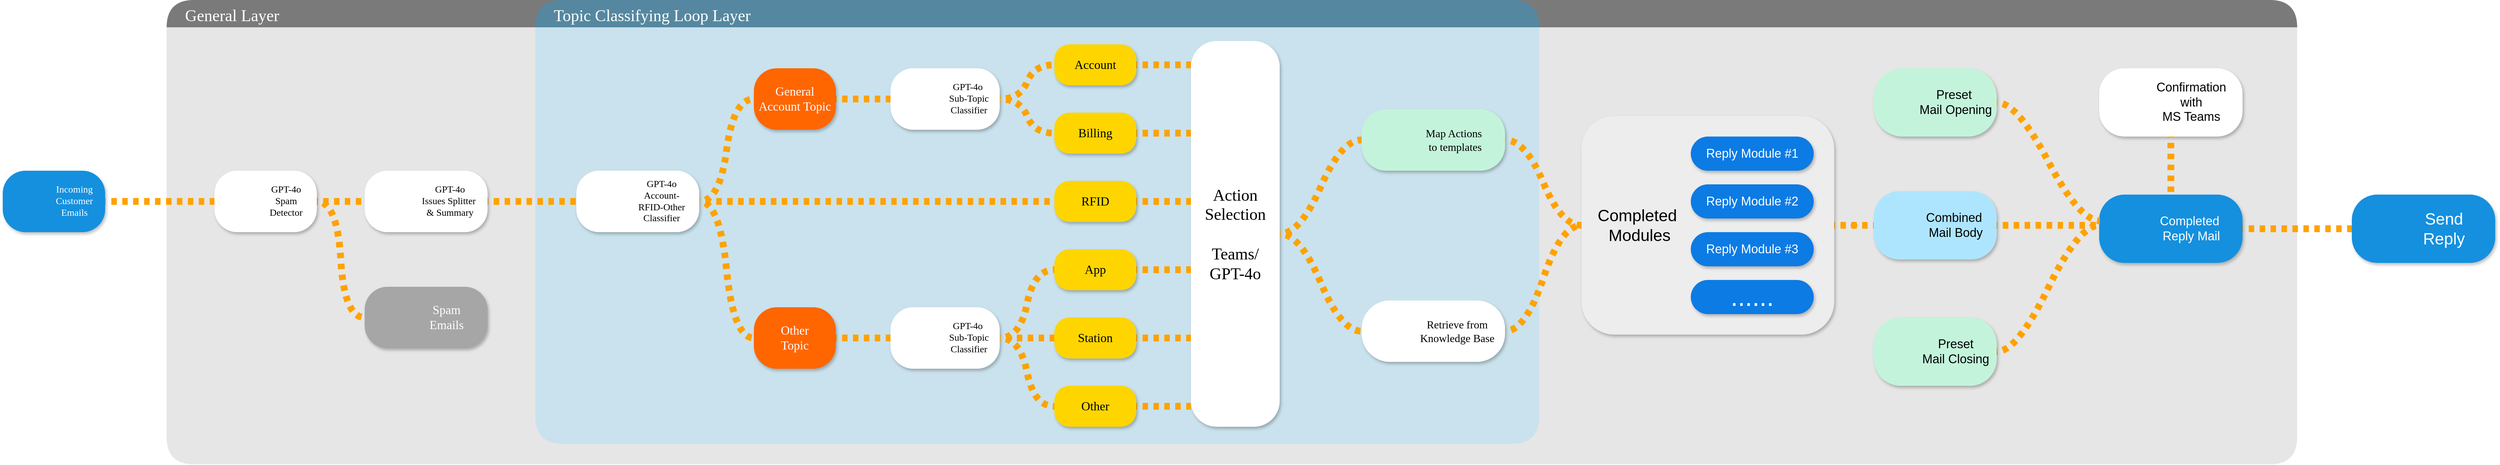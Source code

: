 <mxfile version="24.5.5" type="github">
  <diagram name="Page-1" id="c7558073-3199-34d8-9f00-42111426c3f3">
    <mxGraphModel dx="3694" dy="1492" grid="1" gridSize="10" guides="1" tooltips="1" connect="1" arrows="1" fold="1" page="1" pageScale="1" pageWidth="826" pageHeight="1169" background="none" math="0" shadow="0">
      <root>
        <mxCell id="0" />
        <mxCell id="1" parent="0" />
        <mxCell id="Z-1HHLMNf0BsMq-CNGto-155" value="General Layer" style="swimlane;startSize=40;hachureGap=4;fontFamily=Tahoma;fontSize=24;fontColor=#FFFFFF;labelBackgroundColor=none;rounded=1;arcSize=50;align=left;spacingLeft=25;fontStyle=0;fillColor=#7a7a7a;strokeColor=none;swimlaneFillColor=#e6e6e6;gradientColor=none;" parent="1" vertex="1">
          <mxGeometry x="-420" y="20" width="3120" height="680" as="geometry" />
        </mxCell>
        <mxCell id="Z-1HHLMNf0BsMq-CNGto-159" value="Topic Classifying Loop Layer" style="swimlane;startSize=40;hachureGap=4;fontFamily=Tahoma;fontSize=24;fontColor=#FFFFFF;labelBackgroundColor=none;rounded=1;align=left;verticalAlign=middle;spacingLeft=25;arcSize=50;swimlaneFillColor=#89D6FB;fontStyle=0;fillColor=#02A9F7;strokeColor=none;swimlaneLine=0;opacity=30;" parent="Z-1HHLMNf0BsMq-CNGto-155" vertex="1">
          <mxGeometry x="540" width="1470" height="650" as="geometry" />
        </mxCell>
        <mxCell id="Z-1HHLMNf0BsMq-CNGto-245" value="" style="group" parent="Z-1HHLMNf0BsMq-CNGto-159" vertex="1" connectable="0">
          <mxGeometry x="960" y="60" width="130" height="565" as="geometry" />
        </mxCell>
        <mxCell id="Z-1HHLMNf0BsMq-CNGto-246" value="&lt;div&gt;&lt;span style=&quot;font-family: Tahoma; background-color: initial;&quot;&gt;&lt;font style=&quot;font-size: 24px;&quot;&gt;Action&lt;/font&gt;&lt;/span&gt;&lt;/div&gt;&lt;div&gt;&lt;span style=&quot;font-family: Tahoma; background-color: initial;&quot;&gt;&lt;font style=&quot;font-size: 24px;&quot;&gt;Selection&lt;/font&gt;&lt;/span&gt;&lt;/div&gt;&lt;div&gt;&lt;span style=&quot;background-color: initial; font-family: Tahoma;&quot;&gt;&lt;font style=&quot;font-size: 24px;&quot;&gt;&amp;nbsp;&lt;/font&gt;&lt;/span&gt;&lt;/div&gt;&lt;div&gt;&lt;span style=&quot;background-color: initial; font-family: Tahoma;&quot;&gt;&lt;font style=&quot;font-size: 24px;&quot;&gt;Teams/&lt;/font&gt;&lt;/span&gt;&lt;/div&gt;&lt;div&gt;&lt;span style=&quot;background-color: initial; font-family: Tahoma;&quot;&gt;&lt;font style=&quot;font-size: 24px;&quot;&gt;GPT-4o&lt;/font&gt;&lt;/span&gt;&lt;/div&gt;" style="rounded=1;whiteSpace=wrap;html=1;glass=0;shadow=1;spacingLeft=0;arcSize=29;spacingRight=0;fillColor=#ffffff;strokeColor=none;spacing=2;gradientColor=none;" parent="Z-1HHLMNf0BsMq-CNGto-245" vertex="1">
          <mxGeometry width="130" height="565" as="geometry" />
        </mxCell>
        <mxCell id="Z-1HHLMNf0BsMq-CNGto-247" value="" style="shape=image;imageAspect=0;aspect=fixed;verticalLabelPosition=bottom;verticalAlign=top;sketch=1;hachureGap=4;jiggle=2;curveFitting=1;fontFamily=Architects Daughter;fontSource=https%3A%2F%2Ffonts.googleapis.com%2Fcss%3Ffamily%3DArchitects%2BDaughter;fontSize=11;fontColor=default;labelBackgroundColor=default;image=https://upload.wikimedia.org/wikipedia/commons/thumb/c/c9/Microsoft_Office_Teams_%282018%E2%80%93present%29.svg/2203px-Microsoft_Office_Teams_%282018%E2%80%93present%29.svg.png;" parent="Z-1HHLMNf0BsMq-CNGto-245" vertex="1">
          <mxGeometry x="36.62" y="27.16" width="56.77" height="52.84" as="geometry" />
        </mxCell>
        <mxCell id="Z-1HHLMNf0BsMq-CNGto-253" value="" style="shape=image;imageAspect=0;aspect=fixed;verticalLabelPosition=bottom;verticalAlign=top;sketch=1;hachureGap=4;jiggle=2;curveFitting=1;fontFamily=Architects Daughter;fontSource=https%3A%2F%2Ffonts.googleapis.com%2Fcss%3Ffamily%3DArchitects%2BDaughter;image=https://upload.wikimedia.org/wikipedia/commons/1/13/ChatGPT-Logo.png;clipPath=inset(3.25% 23.67% 3.25% 23.67%);" parent="Z-1HHLMNf0BsMq-CNGto-245" vertex="1">
          <mxGeometry x="33.24" y="473" width="63.53" height="63.53" as="geometry" />
        </mxCell>
        <mxCell id="Z-1HHLMNf0BsMq-CNGto-215" value="" style="edgeStyle=entityRelationEdgeStyle;shape=connector;curved=1;rounded=0;hachureGap=4;fillStyle=auto;orthogonalLoop=1;jettySize=auto;html=1;strokeColor=#ffa200;strokeWidth=10;align=center;verticalAlign=middle;fontFamily=Architects Daughter;fontSource=https%3A%2F%2Ffonts.googleapis.com%2Fcss%3Ffamily%3DArchitects%2BDaughter;fontSize=11;fontColor=default;labelBackgroundColor=default;endArrow=none;endFill=0;flowAnimation=1;fillColor=#ffff88;" parent="Z-1HHLMNf0BsMq-CNGto-159" source="Z-1HHLMNf0BsMq-CNGto-174" edge="1">
          <mxGeometry relative="1" as="geometry">
            <mxPoint x="960" y="295" as="targetPoint" />
          </mxGeometry>
        </mxCell>
        <mxCell id="Z-1HHLMNf0BsMq-CNGto-174" value="&lt;font style=&quot;font-size: 18px;&quot; face=&quot;Tahoma&quot;&gt;RFID&lt;/font&gt;" style="rounded=1;whiteSpace=wrap;html=1;glass=0;shadow=1;spacingLeft=6;arcSize=37;spacingRight=6;fillColor=#FFD500;strokeColor=none;spacing=2;" parent="Z-1HHLMNf0BsMq-CNGto-159" vertex="1">
          <mxGeometry x="760" y="265" width="120" height="60" as="geometry" />
        </mxCell>
        <mxCell id="Z-1HHLMNf0BsMq-CNGto-203" style="edgeStyle=entityRelationEdgeStyle;shape=connector;curved=1;rounded=0;hachureGap=4;fillStyle=auto;orthogonalLoop=1;jettySize=auto;html=1;exitX=1;exitY=0.5;exitDx=0;exitDy=0;strokeColor=#ffa200;strokeWidth=10;align=center;verticalAlign=middle;fontFamily=Architects Daughter;fontSource=https%3A%2F%2Ffonts.googleapis.com%2Fcss%3Ffamily%3DArchitects%2BDaughter;fontSize=11;fontColor=default;labelBackgroundColor=default;endArrow=none;endFill=0;flowAnimation=1;fillColor=#ffff88;entryX=0;entryY=0.5;entryDx=0;entryDy=0;" parent="Z-1HHLMNf0BsMq-CNGto-159" source="Z-1HHLMNf0BsMq-CNGto-175" target="Z-1HHLMNf0BsMq-CNGto-201" edge="1">
          <mxGeometry relative="1" as="geometry">
            <mxPoint x="500" y="465" as="targetPoint" />
          </mxGeometry>
        </mxCell>
        <mxCell id="Z-1HHLMNf0BsMq-CNGto-175" value="&lt;font face=&quot;Tahoma&quot; style=&quot;font-size: 18px;&quot;&gt;Other&lt;/font&gt;&lt;div&gt;&lt;font face=&quot;Tahoma&quot; style=&quot;font-size: 18px;&quot;&gt;Topic&lt;/font&gt;&lt;/div&gt;" style="rounded=1;whiteSpace=wrap;html=1;glass=0;shadow=1;spacingLeft=6;arcSize=37;spacingRight=6;fillColor=#FF6600;strokeColor=none;spacing=2;fontColor=#ffffff;" parent="Z-1HHLMNf0BsMq-CNGto-159" vertex="1">
          <mxGeometry x="320" y="450" width="120" height="90" as="geometry" />
        </mxCell>
        <mxCell id="Z-1HHLMNf0BsMq-CNGto-173" style="edgeStyle=entityRelationEdgeStyle;shape=connector;curved=1;rounded=0;hachureGap=4;fillStyle=auto;orthogonalLoop=1;jettySize=auto;html=1;exitX=1;exitY=0.5;exitDx=0;exitDy=0;entryX=0;entryY=0.5;entryDx=0;entryDy=0;strokeColor=#ffa200;strokeWidth=10;align=center;verticalAlign=middle;fontFamily=Architects Daughter;fontSource=https%3A%2F%2Ffonts.googleapis.com%2Fcss%3Ffamily%3DArchitects%2BDaughter;fontSize=11;fontColor=default;labelBackgroundColor=default;endArrow=none;endFill=0;flowAnimation=1;fillColor=#ffff88;" parent="Z-1HHLMNf0BsMq-CNGto-159" source="Z-1HHLMNf0BsMq-CNGto-161" target="Z-1HHLMNf0BsMq-CNGto-174" edge="1">
          <mxGeometry relative="1" as="geometry">
            <mxPoint x="320" y="295" as="targetPoint" />
          </mxGeometry>
        </mxCell>
        <mxCell id="Z-1HHLMNf0BsMq-CNGto-176" style="edgeStyle=entityRelationEdgeStyle;shape=connector;curved=1;rounded=0;hachureGap=4;fillStyle=auto;orthogonalLoop=1;jettySize=auto;html=1;exitX=1;exitY=0.5;exitDx=0;exitDy=0;entryX=0;entryY=0.5;entryDx=0;entryDy=0;strokeColor=#ffa200;strokeWidth=10;align=center;verticalAlign=middle;fontFamily=Architects Daughter;fontSource=https%3A%2F%2Ffonts.googleapis.com%2Fcss%3Ffamily%3DArchitects%2BDaughter;fontSize=11;fontColor=default;labelBackgroundColor=default;endArrow=none;endFill=0;flowAnimation=1;fillColor=#ffff88;" parent="Z-1HHLMNf0BsMq-CNGto-159" source="Z-1HHLMNf0BsMq-CNGto-161" target="Z-1HHLMNf0BsMq-CNGto-175" edge="1">
          <mxGeometry relative="1" as="geometry" />
        </mxCell>
        <mxCell id="Z-1HHLMNf0BsMq-CNGto-180" value="" style="group" parent="Z-1HHLMNf0BsMq-CNGto-159" vertex="1" connectable="0">
          <mxGeometry x="60" y="250" width="180" height="90" as="geometry" />
        </mxCell>
        <mxCell id="Z-1HHLMNf0BsMq-CNGto-161" value="&lt;font face=&quot;Tahoma&quot;&gt;&lt;span style=&quot;font-size: 14px;&quot;&gt;GPT-4o Account-RFID-Other Classifier&lt;/span&gt;&lt;/font&gt;" style="rounded=1;whiteSpace=wrap;html=1;glass=0;shadow=1;spacingLeft=80;arcSize=37;spacingRight=10;fillColor=default;strokeColor=none;" parent="Z-1HHLMNf0BsMq-CNGto-180" vertex="1">
          <mxGeometry width="180" height="90" as="geometry" />
        </mxCell>
        <mxCell id="Z-1HHLMNf0BsMq-CNGto-163" value="" style="shape=image;imageAspect=0;aspect=fixed;verticalLabelPosition=bottom;verticalAlign=top;sketch=1;hachureGap=4;jiggle=2;curveFitting=1;fontFamily=Architects Daughter;fontSource=https%3A%2F%2Ffonts.googleapis.com%2Fcss%3Ffamily%3DArchitects%2BDaughter;image=https://upload.wikimedia.org/wikipedia/commons/1/13/ChatGPT-Logo.png;clipPath=inset(3.25% 23.67% 3.25% 23.67%);" parent="Z-1HHLMNf0BsMq-CNGto-180" vertex="1">
          <mxGeometry x="22" y="21.08" width="47.85" height="47.85" as="geometry" />
        </mxCell>
        <mxCell id="Z-1HHLMNf0BsMq-CNGto-213" value="" style="edgeStyle=entityRelationEdgeStyle;shape=connector;curved=1;rounded=0;hachureGap=4;fillStyle=auto;orthogonalLoop=1;jettySize=auto;html=1;strokeColor=#ffa200;strokeWidth=10;align=center;verticalAlign=middle;fontFamily=Architects Daughter;fontSource=https%3A%2F%2Ffonts.googleapis.com%2Fcss%3Ffamily%3DArchitects%2BDaughter;fontSize=11;fontColor=default;labelBackgroundColor=default;endArrow=none;endFill=0;flowAnimation=1;fillColor=#ffff88;" parent="Z-1HHLMNf0BsMq-CNGto-159" source="Z-1HHLMNf0BsMq-CNGto-181" edge="1">
          <mxGeometry relative="1" as="geometry">
            <mxPoint x="960" y="195" as="targetPoint" />
          </mxGeometry>
        </mxCell>
        <mxCell id="Z-1HHLMNf0BsMq-CNGto-181" value="&lt;font style=&quot;font-size: 18px;&quot; face=&quot;Tahoma&quot;&gt;Billing&lt;/font&gt;" style="rounded=1;whiteSpace=wrap;html=1;glass=0;shadow=1;spacingLeft=6;arcSize=37;spacingRight=6;fillColor=#FFD500;strokeColor=none;spacing=2;" parent="Z-1HHLMNf0BsMq-CNGto-159" vertex="1">
          <mxGeometry x="760" y="165" width="120" height="60" as="geometry" />
        </mxCell>
        <mxCell id="Z-1HHLMNf0BsMq-CNGto-211" value="" style="edgeStyle=entityRelationEdgeStyle;shape=connector;curved=1;rounded=0;hachureGap=4;fillStyle=auto;orthogonalLoop=1;jettySize=auto;html=1;strokeColor=#ffa200;strokeWidth=10;align=center;verticalAlign=middle;fontFamily=Architects Daughter;fontSource=https%3A%2F%2Ffonts.googleapis.com%2Fcss%3Ffamily%3DArchitects%2BDaughter;fontSize=11;fontColor=default;labelBackgroundColor=default;endArrow=none;endFill=0;flowAnimation=1;fillColor=#ffff88;" parent="Z-1HHLMNf0BsMq-CNGto-159" source="Z-1HHLMNf0BsMq-CNGto-183" edge="1">
          <mxGeometry relative="1" as="geometry">
            <mxPoint x="960" y="95" as="targetPoint" />
          </mxGeometry>
        </mxCell>
        <mxCell id="Z-1HHLMNf0BsMq-CNGto-183" value="&lt;font style=&quot;font-size: 18px;&quot; face=&quot;Tahoma&quot;&gt;Account&lt;/font&gt;" style="rounded=1;whiteSpace=wrap;html=1;glass=0;shadow=1;spacingLeft=6;arcSize=37;spacingRight=6;fillColor=#FFD500;strokeColor=none;spacing=2;" parent="Z-1HHLMNf0BsMq-CNGto-159" vertex="1">
          <mxGeometry x="760" y="65" width="120" height="60" as="geometry" />
        </mxCell>
        <mxCell id="Z-1HHLMNf0BsMq-CNGto-194" value="" style="edgeStyle=entityRelationEdgeStyle;shape=connector;curved=1;rounded=0;hachureGap=4;fillStyle=auto;orthogonalLoop=1;jettySize=auto;html=1;strokeColor=#ffa200;strokeWidth=10;align=center;verticalAlign=middle;fontFamily=Architects Daughter;fontSource=https%3A%2F%2Ffonts.googleapis.com%2Fcss%3Ffamily%3DArchitects%2BDaughter;fontSize=11;fontColor=default;labelBackgroundColor=default;endArrow=none;endFill=0;flowAnimation=1;fillColor=#ffff88;" parent="Z-1HHLMNf0BsMq-CNGto-159" source="Z-1HHLMNf0BsMq-CNGto-170" target="Z-1HHLMNf0BsMq-CNGto-186" edge="1">
          <mxGeometry relative="1" as="geometry" />
        </mxCell>
        <mxCell id="Z-1HHLMNf0BsMq-CNGto-170" value="&lt;font face=&quot;Tahoma&quot; style=&quot;font-size: 18px;&quot;&gt;General Account Topic&lt;/font&gt;" style="rounded=1;whiteSpace=wrap;html=1;glass=0;shadow=1;spacingLeft=6;arcSize=37;spacingRight=6;fillColor=#FF6600;strokeColor=none;spacing=2;fontColor=#ffffff;" parent="Z-1HHLMNf0BsMq-CNGto-159" vertex="1">
          <mxGeometry x="320" y="100" width="120" height="90" as="geometry" />
        </mxCell>
        <mxCell id="Z-1HHLMNf0BsMq-CNGto-171" value="" style="edgeStyle=entityRelationEdgeStyle;shape=connector;curved=1;rounded=0;hachureGap=4;fillStyle=auto;orthogonalLoop=1;jettySize=auto;html=1;strokeColor=#ffa200;strokeWidth=10;align=center;verticalAlign=middle;fontFamily=Architects Daughter;fontSource=https%3A%2F%2Ffonts.googleapis.com%2Fcss%3Ffamily%3DArchitects%2BDaughter;fontSize=11;fontColor=default;labelBackgroundColor=default;endArrow=none;endFill=0;flowAnimation=1;fillColor=#ffff88;" parent="Z-1HHLMNf0BsMq-CNGto-159" source="Z-1HHLMNf0BsMq-CNGto-161" target="Z-1HHLMNf0BsMq-CNGto-170" edge="1">
          <mxGeometry relative="1" as="geometry" />
        </mxCell>
        <mxCell id="Z-1HHLMNf0BsMq-CNGto-191" value="" style="group" parent="Z-1HHLMNf0BsMq-CNGto-159" vertex="1" connectable="0">
          <mxGeometry x="520" y="100" width="160" height="90" as="geometry" />
        </mxCell>
        <mxCell id="Z-1HHLMNf0BsMq-CNGto-186" value="&lt;font face=&quot;Tahoma&quot;&gt;&lt;span style=&quot;font-size: 14px;&quot;&gt;GPT-4o&amp;nbsp;&lt;/span&gt;&lt;/font&gt;&lt;div&gt;&lt;font face=&quot;Tahoma&quot;&gt;&lt;span style=&quot;font-size: 14px;&quot;&gt;Sub-Topic&lt;/span&gt;&lt;/font&gt;&lt;/div&gt;&lt;div&gt;&lt;font face=&quot;Tahoma&quot;&gt;&lt;span style=&quot;font-size: 14px;&quot;&gt;Classifier&lt;/span&gt;&lt;/font&gt;&lt;/div&gt;" style="rounded=1;whiteSpace=wrap;html=1;glass=0;shadow=1;spacingLeft=80;arcSize=37;spacingRight=10;fillColor=default;strokeColor=none;" parent="Z-1HHLMNf0BsMq-CNGto-191" vertex="1">
          <mxGeometry width="160" height="90" as="geometry" />
        </mxCell>
        <mxCell id="Z-1HHLMNf0BsMq-CNGto-190" value="" style="shape=image;imageAspect=0;aspect=fixed;verticalLabelPosition=bottom;verticalAlign=top;sketch=1;hachureGap=4;jiggle=2;curveFitting=1;fontFamily=Architects Daughter;fontSource=https%3A%2F%2Ffonts.googleapis.com%2Fcss%3Ffamily%3DArchitects%2BDaughter;image=https://upload.wikimedia.org/wikipedia/commons/1/13/ChatGPT-Logo.png;clipPath=inset(3.25% 23.67% 3.25% 23.67%);" parent="Z-1HHLMNf0BsMq-CNGto-191" vertex="1">
          <mxGeometry x="20" y="21.08" width="47.85" height="47.85" as="geometry" />
        </mxCell>
        <mxCell id="Z-1HHLMNf0BsMq-CNGto-198" style="edgeStyle=entityRelationEdgeStyle;shape=connector;curved=1;rounded=0;hachureGap=4;fillStyle=auto;orthogonalLoop=1;jettySize=auto;html=1;exitX=1;exitY=0.5;exitDx=0;exitDy=0;entryX=0;entryY=0.5;entryDx=0;entryDy=0;strokeColor=#ffa200;strokeWidth=10;align=center;verticalAlign=middle;fontFamily=Architects Daughter;fontSource=https%3A%2F%2Ffonts.googleapis.com%2Fcss%3Ffamily%3DArchitects%2BDaughter;fontSize=11;fontColor=default;labelBackgroundColor=default;endArrow=none;endFill=0;flowAnimation=1;fillColor=#ffff88;" parent="Z-1HHLMNf0BsMq-CNGto-159" source="Z-1HHLMNf0BsMq-CNGto-186" target="Z-1HHLMNf0BsMq-CNGto-183" edge="1">
          <mxGeometry relative="1" as="geometry" />
        </mxCell>
        <mxCell id="Z-1HHLMNf0BsMq-CNGto-199" style="edgeStyle=entityRelationEdgeStyle;shape=connector;curved=1;rounded=0;hachureGap=4;fillStyle=auto;orthogonalLoop=1;jettySize=auto;html=1;exitX=1;exitY=0.5;exitDx=0;exitDy=0;entryX=0;entryY=0.5;entryDx=0;entryDy=0;strokeColor=#ffa200;strokeWidth=10;align=center;verticalAlign=middle;fontFamily=Architects Daughter;fontSource=https%3A%2F%2Ffonts.googleapis.com%2Fcss%3Ffamily%3DArchitects%2BDaughter;fontSize=11;fontColor=default;labelBackgroundColor=default;endArrow=none;endFill=0;flowAnimation=1;fillColor=#ffff88;" parent="Z-1HHLMNf0BsMq-CNGto-159" source="Z-1HHLMNf0BsMq-CNGto-186" target="Z-1HHLMNf0BsMq-CNGto-181" edge="1">
          <mxGeometry relative="1" as="geometry" />
        </mxCell>
        <mxCell id="Z-1HHLMNf0BsMq-CNGto-200" value="" style="group" parent="Z-1HHLMNf0BsMq-CNGto-159" vertex="1" connectable="0">
          <mxGeometry x="520" y="450" width="160" height="90" as="geometry" />
        </mxCell>
        <mxCell id="Z-1HHLMNf0BsMq-CNGto-201" value="&lt;font face=&quot;Tahoma&quot;&gt;&lt;span style=&quot;font-size: 14px;&quot;&gt;GPT-4o&amp;nbsp;&lt;/span&gt;&lt;/font&gt;&lt;div&gt;&lt;font face=&quot;Tahoma&quot;&gt;&lt;span style=&quot;font-size: 14px;&quot;&gt;Sub-Topic&lt;/span&gt;&lt;/font&gt;&lt;/div&gt;&lt;div&gt;&lt;font face=&quot;Tahoma&quot;&gt;&lt;span style=&quot;font-size: 14px;&quot;&gt;Classifier&lt;/span&gt;&lt;/font&gt;&lt;/div&gt;" style="rounded=1;whiteSpace=wrap;html=1;glass=0;shadow=1;spacingLeft=80;arcSize=37;spacingRight=10;fillColor=default;strokeColor=none;" parent="Z-1HHLMNf0BsMq-CNGto-200" vertex="1">
          <mxGeometry width="160" height="90" as="geometry" />
        </mxCell>
        <mxCell id="Z-1HHLMNf0BsMq-CNGto-202" value="" style="shape=image;imageAspect=0;aspect=fixed;verticalLabelPosition=bottom;verticalAlign=top;sketch=1;hachureGap=4;jiggle=2;curveFitting=1;fontFamily=Architects Daughter;fontSource=https%3A%2F%2Ffonts.googleapis.com%2Fcss%3Ffamily%3DArchitects%2BDaughter;image=https://upload.wikimedia.org/wikipedia/commons/1/13/ChatGPT-Logo.png;clipPath=inset(3.25% 23.67% 3.25% 23.67%);" parent="Z-1HHLMNf0BsMq-CNGto-200" vertex="1">
          <mxGeometry x="20" y="21.08" width="47.85" height="47.85" as="geometry" />
        </mxCell>
        <mxCell id="Z-1HHLMNf0BsMq-CNGto-219" value="" style="edgeStyle=entityRelationEdgeStyle;shape=connector;curved=1;rounded=0;hachureGap=4;fillStyle=auto;orthogonalLoop=1;jettySize=auto;html=1;strokeColor=#ffa200;strokeWidth=10;align=center;verticalAlign=middle;fontFamily=Architects Daughter;fontSource=https%3A%2F%2Ffonts.googleapis.com%2Fcss%3Ffamily%3DArchitects%2BDaughter;fontSize=11;fontColor=default;labelBackgroundColor=default;endArrow=none;endFill=0;flowAnimation=1;fillColor=#ffff88;" parent="Z-1HHLMNf0BsMq-CNGto-159" source="Z-1HHLMNf0BsMq-CNGto-204" edge="1">
          <mxGeometry relative="1" as="geometry">
            <mxPoint x="960" y="495" as="targetPoint" />
          </mxGeometry>
        </mxCell>
        <mxCell id="Z-1HHLMNf0BsMq-CNGto-204" value="&lt;font style=&quot;font-size: 18px;&quot; face=&quot;Tahoma&quot;&gt;Station&lt;/font&gt;" style="rounded=1;whiteSpace=wrap;html=1;glass=0;shadow=1;spacingLeft=6;arcSize=37;spacingRight=6;fillColor=#FFD500;strokeColor=none;spacing=2;" parent="Z-1HHLMNf0BsMq-CNGto-159" vertex="1">
          <mxGeometry x="760" y="465" width="120" height="60" as="geometry" />
        </mxCell>
        <mxCell id="Z-1HHLMNf0BsMq-CNGto-217" value="" style="edgeStyle=entityRelationEdgeStyle;shape=connector;curved=1;rounded=0;hachureGap=4;fillStyle=auto;orthogonalLoop=1;jettySize=auto;html=1;strokeColor=#ffa200;strokeWidth=10;align=center;verticalAlign=middle;fontFamily=Architects Daughter;fontSource=https%3A%2F%2Ffonts.googleapis.com%2Fcss%3Ffamily%3DArchitects%2BDaughter;fontSize=11;fontColor=default;labelBackgroundColor=default;endArrow=none;endFill=0;flowAnimation=1;fillColor=#ffff88;" parent="Z-1HHLMNf0BsMq-CNGto-159" source="Z-1HHLMNf0BsMq-CNGto-205" edge="1">
          <mxGeometry relative="1" as="geometry">
            <mxPoint x="960" y="395" as="targetPoint" />
          </mxGeometry>
        </mxCell>
        <mxCell id="Z-1HHLMNf0BsMq-CNGto-205" value="&lt;font style=&quot;font-size: 18px;&quot; face=&quot;Tahoma&quot;&gt;App&lt;/font&gt;" style="rounded=1;whiteSpace=wrap;html=1;glass=0;shadow=1;spacingLeft=6;arcSize=37;spacingRight=6;fillColor=#FFD500;strokeColor=none;spacing=2;" parent="Z-1HHLMNf0BsMq-CNGto-159" vertex="1">
          <mxGeometry x="760" y="365" width="120" height="60" as="geometry" />
        </mxCell>
        <mxCell id="Z-1HHLMNf0BsMq-CNGto-206" style="edgeStyle=entityRelationEdgeStyle;shape=connector;curved=1;rounded=0;hachureGap=4;fillStyle=auto;orthogonalLoop=1;jettySize=auto;html=1;exitX=1;exitY=0.5;exitDx=0;exitDy=0;entryX=0;entryY=0.5;entryDx=0;entryDy=0;strokeColor=#ffa200;strokeWidth=10;align=center;verticalAlign=middle;fontFamily=Architects Daughter;fontSource=https%3A%2F%2Ffonts.googleapis.com%2Fcss%3Ffamily%3DArchitects%2BDaughter;fontSize=11;fontColor=default;labelBackgroundColor=default;endArrow=none;endFill=0;flowAnimation=1;fillColor=#ffff88;" parent="Z-1HHLMNf0BsMq-CNGto-159" source="Z-1HHLMNf0BsMq-CNGto-201" target="Z-1HHLMNf0BsMq-CNGto-205" edge="1">
          <mxGeometry relative="1" as="geometry" />
        </mxCell>
        <mxCell id="Z-1HHLMNf0BsMq-CNGto-207" style="edgeStyle=entityRelationEdgeStyle;shape=connector;curved=1;rounded=0;hachureGap=4;fillStyle=auto;orthogonalLoop=1;jettySize=auto;html=1;exitX=1;exitY=0.5;exitDx=0;exitDy=0;entryX=0;entryY=0.5;entryDx=0;entryDy=0;strokeColor=#ffa200;strokeWidth=10;align=center;verticalAlign=middle;fontFamily=Architects Daughter;fontSource=https%3A%2F%2Ffonts.googleapis.com%2Fcss%3Ffamily%3DArchitects%2BDaughter;fontSize=11;fontColor=default;labelBackgroundColor=default;endArrow=none;endFill=0;flowAnimation=1;fillColor=#ffff88;" parent="Z-1HHLMNf0BsMq-CNGto-159" source="Z-1HHLMNf0BsMq-CNGto-201" target="Z-1HHLMNf0BsMq-CNGto-204" edge="1">
          <mxGeometry relative="1" as="geometry" />
        </mxCell>
        <mxCell id="Z-1HHLMNf0BsMq-CNGto-221" value="" style="edgeStyle=entityRelationEdgeStyle;shape=connector;curved=1;rounded=0;hachureGap=4;fillStyle=auto;orthogonalLoop=1;jettySize=auto;html=1;strokeColor=#ffa200;strokeWidth=10;align=center;verticalAlign=middle;fontFamily=Architects Daughter;fontSource=https%3A%2F%2Ffonts.googleapis.com%2Fcss%3Ffamily%3DArchitects%2BDaughter;fontSize=11;fontColor=default;labelBackgroundColor=default;endArrow=none;endFill=0;flowAnimation=1;fillColor=#ffff88;" parent="Z-1HHLMNf0BsMq-CNGto-159" source="Z-1HHLMNf0BsMq-CNGto-208" edge="1">
          <mxGeometry relative="1" as="geometry">
            <mxPoint x="960" y="595" as="targetPoint" />
          </mxGeometry>
        </mxCell>
        <mxCell id="Z-1HHLMNf0BsMq-CNGto-208" value="&lt;font style=&quot;font-size: 18px;&quot; face=&quot;Tahoma&quot;&gt;Other&lt;/font&gt;" style="rounded=1;whiteSpace=wrap;html=1;glass=0;shadow=1;spacingLeft=6;arcSize=37;spacingRight=6;fillColor=#FFD500;strokeColor=none;spacing=2;" parent="Z-1HHLMNf0BsMq-CNGto-159" vertex="1">
          <mxGeometry x="760" y="565" width="120" height="60" as="geometry" />
        </mxCell>
        <mxCell id="Z-1HHLMNf0BsMq-CNGto-209" style="edgeStyle=entityRelationEdgeStyle;shape=connector;curved=1;rounded=0;hachureGap=4;fillStyle=auto;orthogonalLoop=1;jettySize=auto;html=1;exitX=1;exitY=0.5;exitDx=0;exitDy=0;entryX=0;entryY=0.5;entryDx=0;entryDy=0;strokeColor=#ffa200;strokeWidth=10;align=center;verticalAlign=middle;fontFamily=Architects Daughter;fontSource=https%3A%2F%2Ffonts.googleapis.com%2Fcss%3Ffamily%3DArchitects%2BDaughter;fontSize=11;fontColor=default;labelBackgroundColor=default;endArrow=none;endFill=0;flowAnimation=1;fillColor=#ffff88;" parent="Z-1HHLMNf0BsMq-CNGto-159" source="Z-1HHLMNf0BsMq-CNGto-201" target="Z-1HHLMNf0BsMq-CNGto-208" edge="1">
          <mxGeometry relative="1" as="geometry" />
        </mxCell>
        <mxCell id="Z-1HHLMNf0BsMq-CNGto-258" value="" style="group;spacingLeft=70;spacingRight=10;" parent="Z-1HHLMNf0BsMq-CNGto-159" vertex="1" connectable="0">
          <mxGeometry x="1210" y="440" width="210" height="90" as="geometry" />
        </mxCell>
        <mxCell id="Z-1HHLMNf0BsMq-CNGto-259" value="&lt;font style=&quot;font-size: 16px;&quot; face=&quot;Tahoma&quot;&gt;Retrieve from Knowledge Base&lt;/font&gt;" style="rounded=1;whiteSpace=wrap;html=1;glass=0;shadow=1;spacingLeft=80;arcSize=46;spacingRight=10;fillColor=default;strokeColor=none;" parent="Z-1HHLMNf0BsMq-CNGto-258" vertex="1">
          <mxGeometry width="210" height="90" as="geometry" />
        </mxCell>
        <mxCell id="Z-1HHLMNf0BsMq-CNGto-260" value="" style="shape=image;imageAspect=0;aspect=fixed;verticalLabelPosition=bottom;verticalAlign=top;sketch=1;hachureGap=4;jiggle=2;curveFitting=1;fontFamily=Architects Daughter;fontSource=https%3A%2F%2Ffonts.googleapis.com%2Fcss%3Ffamily%3DArchitects%2BDaughter;image=https://upload.wikimedia.org/wikipedia/commons/1/13/ChatGPT-Logo.png;clipPath=inset(3.25% 23.67% 3.25% 23.67%);" parent="Z-1HHLMNf0BsMq-CNGto-258" vertex="1">
          <mxGeometry x="20" y="21.08" width="47.85" height="47.85" as="geometry" />
        </mxCell>
        <mxCell id="Z-1HHLMNf0BsMq-CNGto-263" value="" style="group" parent="Z-1HHLMNf0BsMq-CNGto-159" vertex="1" connectable="0">
          <mxGeometry x="1210" y="160" width="210" height="90" as="geometry" />
        </mxCell>
        <mxCell id="Z-1HHLMNf0BsMq-CNGto-255" value="&lt;font style=&quot;font-size: 16px;&quot; face=&quot;Tahoma&quot;&gt;Map Actions&lt;/font&gt;&lt;div style=&quot;font-size: 16px;&quot;&gt;&lt;font style=&quot;font-size: 16px;&quot; face=&quot;Tahoma&quot;&gt;&amp;nbsp; to templates&amp;nbsp;&lt;/font&gt;&lt;/div&gt;" style="rounded=1;whiteSpace=wrap;html=1;glass=0;shadow=1;spacingLeft=70;arcSize=40;spacingRight=10;fillColor=#C3F4DB;strokeColor=none;spacing=2;gradientColor=none;" parent="Z-1HHLMNf0BsMq-CNGto-263" vertex="1">
          <mxGeometry width="210" height="90" as="geometry" />
        </mxCell>
        <mxCell id="Z-1HHLMNf0BsMq-CNGto-257" value="" style="shape=image;imageAspect=0;aspect=fixed;verticalLabelPosition=bottom;verticalAlign=top;sketch=1;hachureGap=4;jiggle=2;curveFitting=1;fontFamily=Architects Daughter;fontSource=https%3A%2F%2Ffonts.googleapis.com%2Fcss%3Ffamily%3DArchitects%2BDaughter;fontSize=11;fontColor=default;labelBackgroundColor=default;image=https://cdn-icons-png.flaticon.com/512/4400/4400433.png;" parent="Z-1HHLMNf0BsMq-CNGto-263" vertex="1">
          <mxGeometry x="20" y="22.5" width="45" height="45" as="geometry" />
        </mxCell>
        <mxCell id="Z-1HHLMNf0BsMq-CNGto-273" style="edgeStyle=entityRelationEdgeStyle;shape=connector;curved=1;rounded=0;hachureGap=4;fillStyle=auto;orthogonalLoop=1;jettySize=auto;html=1;exitX=1;exitY=0.5;exitDx=0;exitDy=0;entryX=0;entryY=0.5;entryDx=0;entryDy=0;strokeColor=#ffa200;strokeWidth=10;align=center;verticalAlign=middle;fontFamily=Architects Daughter;fontSource=https%3A%2F%2Ffonts.googleapis.com%2Fcss%3Ffamily%3DArchitects%2BDaughter;fontSize=11;fontColor=default;labelBackgroundColor=default;endArrow=none;endFill=0;flowAnimation=1;fillColor=#ffff88;" parent="Z-1HHLMNf0BsMq-CNGto-159" source="Z-1HHLMNf0BsMq-CNGto-246" target="Z-1HHLMNf0BsMq-CNGto-255" edge="1">
          <mxGeometry relative="1" as="geometry" />
        </mxCell>
        <mxCell id="Z-1HHLMNf0BsMq-CNGto-274" style="edgeStyle=entityRelationEdgeStyle;shape=connector;curved=1;rounded=0;hachureGap=4;fillStyle=auto;orthogonalLoop=1;jettySize=auto;html=1;exitX=1;exitY=0.5;exitDx=0;exitDy=0;entryX=0;entryY=0.5;entryDx=0;entryDy=0;strokeColor=#ffa200;strokeWidth=10;align=center;verticalAlign=middle;fontFamily=Architects Daughter;fontSource=https%3A%2F%2Ffonts.googleapis.com%2Fcss%3Ffamily%3DArchitects%2BDaughter;fontSize=11;fontColor=default;labelBackgroundColor=default;endArrow=none;endFill=0;flowAnimation=1;fillColor=#ffff88;" parent="Z-1HHLMNf0BsMq-CNGto-159" source="Z-1HHLMNf0BsMq-CNGto-246" target="Z-1HHLMNf0BsMq-CNGto-259" edge="1">
          <mxGeometry relative="1" as="geometry" />
        </mxCell>
        <mxCell id="Z-1HHLMNf0BsMq-CNGto-145" value="" style="group" parent="Z-1HHLMNf0BsMq-CNGto-155" vertex="1" connectable="0">
          <mxGeometry x="290" y="420" width="180" height="90" as="geometry" />
        </mxCell>
        <mxCell id="Z-1HHLMNf0BsMq-CNGto-125" value="&lt;font style=&quot;font-size: 18px;&quot; color=&quot;#ffffff&quot; face=&quot;Tahoma&quot;&gt;Spam Emails&lt;/font&gt;" style="rounded=1;whiteSpace=wrap;html=1;glass=0;shadow=1;spacingLeft=80;arcSize=37;spacingRight=20;fillColor=#A6A6A6;strokeColor=none;" parent="Z-1HHLMNf0BsMq-CNGto-145" vertex="1">
          <mxGeometry width="180" height="90" as="geometry" />
        </mxCell>
        <mxCell id="Z-1HHLMNf0BsMq-CNGto-128" value="" style="shape=image;imageAspect=0;aspect=fixed;verticalLabelPosition=bottom;verticalAlign=top;sketch=1;hachureGap=4;jiggle=2;curveFitting=1;fontFamily=Architects Daughter;fontSource=https%3A%2F%2Ffonts.googleapis.com%2Fcss%3Ffamily%3DArchitects%2BDaughter;image=https://cdn-icons-png.flaticon.com/512/14/14339.png;" parent="Z-1HHLMNf0BsMq-CNGto-145" vertex="1">
          <mxGeometry x="24.0" y="19" width="52" height="52" as="geometry" />
        </mxCell>
        <mxCell id="Z-1HHLMNf0BsMq-CNGto-153" style="edgeStyle=entityRelationEdgeStyle;shape=connector;curved=1;rounded=0;hachureGap=4;fillStyle=auto;orthogonalLoop=1;jettySize=auto;html=1;exitX=1;exitY=0.5;exitDx=0;exitDy=0;entryX=0;entryY=0.5;entryDx=0;entryDy=0;strokeColor=#ffa200;strokeWidth=10;align=center;verticalAlign=middle;fontFamily=Architects Daughter;fontSource=https%3A%2F%2Ffonts.googleapis.com%2Fcss%3Ffamily%3DArchitects%2BDaughter;fontSize=11;fontColor=default;labelBackgroundColor=default;endArrow=none;endFill=0;flowAnimation=1;fillColor=#ffff88;" parent="Z-1HHLMNf0BsMq-CNGto-155" source="Z-1HHLMNf0BsMq-CNGto-120" target="Z-1HHLMNf0BsMq-CNGto-125" edge="1">
          <mxGeometry relative="1" as="geometry" />
        </mxCell>
        <mxCell id="Z-1HHLMNf0BsMq-CNGto-156" style="edgeStyle=entityRelationEdgeStyle;shape=connector;curved=1;rounded=0;hachureGap=4;fillStyle=auto;orthogonalLoop=1;jettySize=auto;html=1;exitX=1;exitY=0.5;exitDx=0;exitDy=0;strokeColor=#ffa200;strokeWidth=10;align=center;verticalAlign=middle;fontFamily=Architects Daughter;fontSource=https%3A%2F%2Ffonts.googleapis.com%2Fcss%3Ffamily%3DArchitects%2BDaughter;fontSize=11;fontColor=default;labelBackgroundColor=default;endArrow=none;endFill=0;flowAnimation=1;fillColor=#ffff88;" parent="Z-1HHLMNf0BsMq-CNGto-155" source="Z-1HHLMNf0BsMq-CNGto-120" target="Z-1HHLMNf0BsMq-CNGto-142" edge="1">
          <mxGeometry relative="1" as="geometry" />
        </mxCell>
        <mxCell id="Z-1HHLMNf0BsMq-CNGto-177" style="edgeStyle=entityRelationEdgeStyle;shape=connector;curved=1;rounded=0;hachureGap=4;fillStyle=auto;orthogonalLoop=1;jettySize=auto;html=1;exitX=1;exitY=0.5;exitDx=0;exitDy=0;entryX=0;entryY=0.5;entryDx=0;entryDy=0;strokeColor=#ffa200;strokeWidth=10;align=center;verticalAlign=middle;fontFamily=Architects Daughter;fontSource=https%3A%2F%2Ffonts.googleapis.com%2Fcss%3Ffamily%3DArchitects%2BDaughter;fontSize=11;fontColor=default;labelBackgroundColor=default;endArrow=none;endFill=0;flowAnimation=1;fillColor=#ffff88;" parent="Z-1HHLMNf0BsMq-CNGto-155" source="Z-1HHLMNf0BsMq-CNGto-142" target="Z-1HHLMNf0BsMq-CNGto-161" edge="1">
          <mxGeometry relative="1" as="geometry" />
        </mxCell>
        <mxCell id="Z-1HHLMNf0BsMq-CNGto-178" value="" style="group" parent="Z-1HHLMNf0BsMq-CNGto-155" vertex="1" connectable="0">
          <mxGeometry x="70" y="250" width="150" height="90" as="geometry" />
        </mxCell>
        <mxCell id="Z-1HHLMNf0BsMq-CNGto-120" value="&lt;font face=&quot;Tahoma&quot; style=&quot;font-size: 14px;&quot;&gt;GPT-4o&lt;/font&gt;&lt;div&gt;&lt;font face=&quot;Tahoma&quot; style=&quot;font-size: 14px;&quot;&gt;Spam&lt;/font&gt;&lt;/div&gt;&lt;div&gt;&lt;span style=&quot;font-size: 14px; background-color: initial;&quot;&gt;&lt;font face=&quot;Tahoma&quot;&gt;Detector&lt;/font&gt;&lt;/span&gt;&lt;/div&gt;" style="rounded=1;whiteSpace=wrap;html=1;glass=0;shadow=1;spacingLeft=80;arcSize=37;spacingRight=20;fillColor=default;strokeColor=none;" parent="Z-1HHLMNf0BsMq-CNGto-178" vertex="1">
          <mxGeometry width="150" height="90" as="geometry" />
        </mxCell>
        <mxCell id="Z-1HHLMNf0BsMq-CNGto-122" value="" style="shape=image;imageAspect=0;aspect=fixed;verticalLabelPosition=bottom;verticalAlign=top;sketch=1;hachureGap=4;jiggle=2;curveFitting=1;fontFamily=Architects Daughter;fontSource=https%3A%2F%2Ffonts.googleapis.com%2Fcss%3Ffamily%3DArchitects%2BDaughter;image=https://upload.wikimedia.org/wikipedia/commons/1/13/ChatGPT-Logo.png;clipPath=inset(3.25% 23.67% 3.25% 23.67%);" parent="Z-1HHLMNf0BsMq-CNGto-178" vertex="1">
          <mxGeometry x="20" y="21.08" width="47.85" height="47.85" as="geometry" />
        </mxCell>
        <mxCell id="Z-1HHLMNf0BsMq-CNGto-179" value="" style="group" parent="Z-1HHLMNf0BsMq-CNGto-155" vertex="1" connectable="0">
          <mxGeometry x="290" y="250" width="180" height="90" as="geometry" />
        </mxCell>
        <mxCell id="Z-1HHLMNf0BsMq-CNGto-142" value="&lt;font face=&quot;Tahoma&quot; style=&quot;font-size: 14px;&quot;&gt;GPT-4o&lt;br&gt;&lt;/font&gt;&lt;div&gt;&lt;font face=&quot;Tahoma&quot;&gt;&lt;span style=&quot;font-size: 14px; background-color: initial;&quot;&gt;Issues&amp;nbsp;&lt;/span&gt;&lt;span style=&quot;font-size: 14px;&quot;&gt;Splitter&amp;nbsp;&lt;/span&gt;&lt;br&gt;&lt;/font&gt;&lt;div&gt;&lt;font face=&quot;Tahoma&quot; style=&quot;font-size: 14px;&quot;&gt;&amp;amp; Summary&lt;/font&gt;&lt;/div&gt;&lt;/div&gt;" style="rounded=1;whiteSpace=wrap;html=1;glass=0;shadow=1;spacingLeft=80;arcSize=37;spacingRight=10;fillColor=default;strokeColor=none;" parent="Z-1HHLMNf0BsMq-CNGto-179" vertex="1">
          <mxGeometry width="180" height="90" as="geometry" />
        </mxCell>
        <mxCell id="Z-1HHLMNf0BsMq-CNGto-146" value="" style="shape=image;imageAspect=0;aspect=fixed;verticalLabelPosition=bottom;verticalAlign=top;sketch=1;hachureGap=4;jiggle=2;curveFitting=1;fontFamily=Architects Daughter;fontSource=https%3A%2F%2Ffonts.googleapis.com%2Fcss%3Ffamily%3DArchitects%2BDaughter;image=https://upload.wikimedia.org/wikipedia/commons/1/13/ChatGPT-Logo.png;clipPath=inset(3.25% 23.67% 3.25% 23.67%);" parent="Z-1HHLMNf0BsMq-CNGto-179" vertex="1">
          <mxGeometry x="20" y="21.07" width="47.85" height="47.85" as="geometry" />
        </mxCell>
        <mxCell id="VwPtuI8K_xDZ19Qr1sHn-12" value="" style="edgeStyle=entityRelationEdgeStyle;shape=connector;curved=1;rounded=0;hachureGap=4;fillStyle=auto;orthogonalLoop=1;jettySize=auto;html=1;strokeColor=#ffa200;strokeWidth=10;align=center;verticalAlign=middle;fontFamily=Architects Daughter;fontSource=https%3A%2F%2Ffonts.googleapis.com%2Fcss%3Ffamily%3DArchitects%2BDaughter;fontSize=11;fontColor=default;labelBackgroundColor=default;endArrow=none;endFill=0;flowAnimation=1;fillColor=#ffff88;" edge="1" parent="Z-1HHLMNf0BsMq-CNGto-155" source="VwPtuI8K_xDZ19Qr1sHn-3" target="Z-1HHLMNf0BsMq-CNGto-289">
          <mxGeometry relative="1" as="geometry" />
        </mxCell>
        <mxCell id="VwPtuI8K_xDZ19Qr1sHn-27" style="edgeStyle=entityRelationEdgeStyle;shape=connector;curved=1;rounded=0;hachureGap=4;fillStyle=auto;orthogonalLoop=1;jettySize=auto;html=1;exitX=1;exitY=0.5;exitDx=0;exitDy=0;strokeColor=#ffa200;strokeWidth=10;align=center;verticalAlign=middle;fontFamily=Architects Daughter;fontSource=https%3A%2F%2Ffonts.googleapis.com%2Fcss%3Ffamily%3DArchitects%2BDaughter;fontSize=11;fontColor=default;labelBackgroundColor=default;endArrow=none;endFill=0;flowAnimation=1;fillColor=#ffff88;" edge="1" parent="Z-1HHLMNf0BsMq-CNGto-155" source="Z-1HHLMNf0BsMq-CNGto-289">
          <mxGeometry relative="1" as="geometry">
            <mxPoint x="2830" y="330" as="targetPoint" />
          </mxGeometry>
        </mxCell>
        <mxCell id="Z-1HHLMNf0BsMq-CNGto-289" value="&lt;font style=&quot;font-size: 18px;&quot;&gt;Combined&amp;nbsp;&lt;/font&gt;&lt;div&gt;&lt;font style=&quot;font-size: 18px;&quot;&gt;Mail Body&lt;/font&gt;&lt;/div&gt;" style="rounded=1;whiteSpace=wrap;html=1;glass=0;shadow=1;spacingLeft=60;arcSize=37;spacingRight=0;fillColor=#ADE5FF;strokeColor=none;spacing=2;" parent="Z-1HHLMNf0BsMq-CNGto-155" vertex="1">
          <mxGeometry x="2500" y="280" width="180" height="100" as="geometry" />
        </mxCell>
        <mxCell id="VwPtuI8K_xDZ19Qr1sHn-26" style="edgeStyle=entityRelationEdgeStyle;shape=connector;curved=1;rounded=0;hachureGap=4;fillStyle=auto;orthogonalLoop=1;jettySize=auto;html=1;exitX=1;exitY=0.5;exitDx=0;exitDy=0;strokeColor=#ffa200;strokeWidth=10;align=center;verticalAlign=middle;fontFamily=Architects Daughter;fontSource=https%3A%2F%2Ffonts.googleapis.com%2Fcss%3Ffamily%3DArchitects%2BDaughter;fontSize=11;fontColor=default;labelBackgroundColor=default;endArrow=none;endFill=0;flowAnimation=1;fillColor=#ffff88;" edge="1" parent="Z-1HHLMNf0BsMq-CNGto-155" source="VwPtuI8K_xDZ19Qr1sHn-13">
          <mxGeometry relative="1" as="geometry">
            <mxPoint x="2830" y="330" as="targetPoint" />
          </mxGeometry>
        </mxCell>
        <mxCell id="VwPtuI8K_xDZ19Qr1sHn-13" value="&lt;font style=&quot;font-size: 18px;&quot;&gt;Preset&lt;/font&gt;&lt;div&gt;&lt;font style=&quot;font-size: 18px;&quot;&gt;Mail Closing&lt;/font&gt;&lt;/div&gt;" style="rounded=1;whiteSpace=wrap;html=1;glass=0;shadow=1;spacingLeft=60;arcSize=39;spacingRight=0;fillColor=#C3F4DB;strokeColor=none;spacing=2;" vertex="1" parent="Z-1HHLMNf0BsMq-CNGto-155">
          <mxGeometry x="2500" y="465" width="180" height="100" as="geometry" />
        </mxCell>
        <mxCell id="VwPtuI8K_xDZ19Qr1sHn-14" value="&lt;font style=&quot;font-size: 18px;&quot;&gt;Preset&amp;nbsp;&lt;/font&gt;&lt;div&gt;&lt;font style=&quot;font-size: 18px;&quot;&gt;Mail Opening&lt;/font&gt;&lt;/div&gt;" style="rounded=1;whiteSpace=wrap;html=1;glass=0;shadow=1;spacingLeft=60;arcSize=42;spacingRight=0;fillColor=#C3F4DB;strokeColor=none;spacing=2;" vertex="1" parent="Z-1HHLMNf0BsMq-CNGto-155">
          <mxGeometry x="2500" y="100" width="180" height="100" as="geometry" />
        </mxCell>
        <mxCell id="VwPtuI8K_xDZ19Qr1sHn-15" value="" style="shape=image;imageAspect=0;aspect=fixed;verticalLabelPosition=bottom;verticalAlign=top;sketch=1;hachureGap=4;jiggle=2;curveFitting=1;fontFamily=Architects Daughter;fontSource=https%3A%2F%2Ffonts.googleapis.com%2Fcss%3Ffamily%3DArchitects%2BDaughter;fontSize=11;fontColor=default;labelBackgroundColor=default;image=https://cdn-icons-png.flaticon.com/512/4400/4400433.png;" vertex="1" parent="Z-1HHLMNf0BsMq-CNGto-155">
          <mxGeometry x="2520" y="127.5" width="45" height="45" as="geometry" />
        </mxCell>
        <mxCell id="VwPtuI8K_xDZ19Qr1sHn-16" value="" style="shape=image;imageAspect=0;aspect=fixed;verticalLabelPosition=bottom;verticalAlign=top;sketch=1;hachureGap=4;jiggle=2;curveFitting=1;fontFamily=Architects Daughter;fontSource=https%3A%2F%2Ffonts.googleapis.com%2Fcss%3Ffamily%3DArchitects%2BDaughter;fontSize=11;fontColor=default;labelBackgroundColor=default;image=https://cdn-icons-png.flaticon.com/512/4400/4400433.png;" vertex="1" parent="Z-1HHLMNf0BsMq-CNGto-155">
          <mxGeometry x="2520" y="492.5" width="45" height="45" as="geometry" />
        </mxCell>
        <mxCell id="VwPtuI8K_xDZ19Qr1sHn-20" value="" style="group" vertex="1" connectable="0" parent="Z-1HHLMNf0BsMq-CNGto-155">
          <mxGeometry x="2830" y="285" width="210" height="100" as="geometry" />
        </mxCell>
        <mxCell id="VwPtuI8K_xDZ19Qr1sHn-21" value="&lt;font style=&quot;font-size: 18px;&quot;&gt;Completed&amp;nbsp;&lt;/font&gt;&lt;div style=&quot;&quot;&gt;&lt;font style=&quot;&quot;&gt;&lt;font style=&quot;font-size: 18px;&quot;&gt;Reply &lt;/font&gt;&lt;span style=&quot;font-size: 18px;&quot;&gt;Mail&lt;/span&gt;&lt;/font&gt;&lt;/div&gt;" style="rounded=1;whiteSpace=wrap;html=1;glass=0;fillColor=#1490df;strokeColor=none;fontColor=#ffffff;shadow=1;spacingLeft=80;arcSize=37;spacingRight=20;" vertex="1" parent="VwPtuI8K_xDZ19Qr1sHn-20">
          <mxGeometry width="210" height="100" as="geometry" />
        </mxCell>
        <mxCell id="VwPtuI8K_xDZ19Qr1sHn-22" value="" style="shape=image;imageAspect=0;aspect=fixed;verticalLabelPosition=bottom;verticalAlign=top;image=https://upload.wikimedia.org/wikipedia/commons/d/df/Microsoft_Office_Outlook_%282018%E2%80%93present%29.svg;fontColor=default;textShadow=0;labelBorderColor=none;" vertex="1" parent="VwPtuI8K_xDZ19Qr1sHn-20">
          <mxGeometry x="20" y="27.276" width="48.79" height="45.45" as="geometry" />
        </mxCell>
        <mxCell id="VwPtuI8K_xDZ19Qr1sHn-24" value="" style="shape=image;imageAspect=0;aspect=fixed;verticalLabelPosition=bottom;verticalAlign=top;sketch=1;hachureGap=4;jiggle=2;curveFitting=1;fontFamily=Architects Daughter;fontSource=https%3A%2F%2Ffonts.googleapis.com%2Fcss%3Ffamily%3DArchitects%2BDaughter;fontSize=11;fontColor=default;labelBackgroundColor=default;image=https://uxwing.com/wp-content/themes/uxwing/download/arrow-direction/consolidation-arrow-solid-icon.png;rotation=90;" vertex="1" parent="Z-1HHLMNf0BsMq-CNGto-155">
          <mxGeometry x="2523" y="309" width="42" height="42" as="geometry" />
        </mxCell>
        <mxCell id="VwPtuI8K_xDZ19Qr1sHn-28" value="" style="group" vertex="1" connectable="0" parent="Z-1HHLMNf0BsMq-CNGto-155">
          <mxGeometry x="2830" y="100" width="210" height="100" as="geometry" />
        </mxCell>
        <mxCell id="VwPtuI8K_xDZ19Qr1sHn-29" value="&lt;span style=&quot;font-size: 18px;&quot;&gt;&lt;font color=&quot;#000000&quot;&gt;Confirmation&lt;/font&gt;&lt;/span&gt;&lt;div&gt;&lt;span style=&quot;font-size: 18px;&quot;&gt;&lt;font color=&quot;#000000&quot;&gt;with&lt;/font&gt;&lt;/span&gt;&lt;/div&gt;&lt;div&gt;&lt;span style=&quot;font-size: 18px;&quot;&gt;&lt;font color=&quot;#000000&quot;&gt;MS Teams&lt;/font&gt;&lt;/span&gt;&lt;/div&gt;" style="rounded=1;whiteSpace=wrap;html=1;glass=0;fillColor=#ffffff;strokeColor=none;fontColor=#ffffff;shadow=1;spacingLeft=80;arcSize=37;spacingRight=20;" vertex="1" parent="VwPtuI8K_xDZ19Qr1sHn-28">
          <mxGeometry width="210" height="100" as="geometry" />
        </mxCell>
        <mxCell id="VwPtuI8K_xDZ19Qr1sHn-34" value="" style="shape=image;imageAspect=0;aspect=fixed;verticalLabelPosition=bottom;verticalAlign=top;sketch=1;hachureGap=4;jiggle=2;curveFitting=1;fontFamily=Architects Daughter;fontSource=https%3A%2F%2Ffonts.googleapis.com%2Fcss%3Ffamily%3DArchitects%2BDaughter;fontSize=11;fontColor=default;labelBackgroundColor=default;image=https://upload.wikimedia.org/wikipedia/commons/thumb/c/c9/Microsoft_Office_Teams_%282018%E2%80%93present%29.svg/2203px-Microsoft_Office_Teams_%282018%E2%80%93present%29.svg.png;" vertex="1" parent="VwPtuI8K_xDZ19Qr1sHn-28">
          <mxGeometry x="20" y="23.58" width="56.77" height="52.84" as="geometry" />
        </mxCell>
        <mxCell id="VwPtuI8K_xDZ19Qr1sHn-33" style="edgeStyle=entityRelationEdgeStyle;shape=connector;curved=1;rounded=0;hachureGap=4;fillStyle=auto;orthogonalLoop=1;jettySize=auto;html=1;exitX=1;exitY=0.5;exitDx=0;exitDy=0;entryX=0.005;entryY=0.382;entryDx=0;entryDy=0;entryPerimeter=0;strokeColor=#ffa200;strokeWidth=10;align=center;verticalAlign=middle;fontFamily=Architects Daughter;fontSource=https%3A%2F%2Ffonts.googleapis.com%2Fcss%3Ffamily%3DArchitects%2BDaughter;fontSize=11;fontColor=default;labelBackgroundColor=default;endArrow=none;endFill=0;flowAnimation=1;fillColor=#ffff88;" edge="1" parent="Z-1HHLMNf0BsMq-CNGto-155" source="VwPtuI8K_xDZ19Qr1sHn-14" target="VwPtuI8K_xDZ19Qr1sHn-21">
          <mxGeometry relative="1" as="geometry" />
        </mxCell>
        <mxCell id="VwPtuI8K_xDZ19Qr1sHn-35" style="shape=connector;rounded=0;hachureGap=4;fillStyle=auto;orthogonalLoop=1;jettySize=auto;html=1;exitX=0.5;exitY=1;exitDx=0;exitDy=0;entryX=0.5;entryY=0;entryDx=0;entryDy=0;strokeColor=#ffa200;strokeWidth=10;align=center;verticalAlign=middle;fontFamily=Architects Daughter;fontSource=https%3A%2F%2Ffonts.googleapis.com%2Fcss%3Ffamily%3DArchitects%2BDaughter;fontSize=11;fontColor=default;labelBackgroundColor=default;endArrow=none;endFill=0;flowAnimation=1;fillColor=#ffff88;" edge="1" parent="Z-1HHLMNf0BsMq-CNGto-155" source="VwPtuI8K_xDZ19Qr1sHn-29" target="VwPtuI8K_xDZ19Qr1sHn-21">
          <mxGeometry relative="1" as="geometry" />
        </mxCell>
        <mxCell id="VwPtuI8K_xDZ19Qr1sHn-3" value="&lt;font style=&quot;font-size: 24px;&quot;&gt;Completed&amp;nbsp;&lt;/font&gt;&lt;div&gt;&lt;font style=&quot;font-size: 24px;&quot;&gt;Modules&lt;/font&gt;&lt;/div&gt;" style="rounded=1;whiteSpace=wrap;html=1;glass=0;shadow=1;spacingLeft=0;arcSize=15;spacingRight=200;fillColor=#ededed;strokeColor=none;spacing=2;labelBackgroundColor=none;" vertex="1" parent="Z-1HHLMNf0BsMq-CNGto-155">
          <mxGeometry x="2072" y="170" width="370" height="320" as="geometry" />
        </mxCell>
        <mxCell id="Z-1HHLMNf0BsMq-CNGto-281" value="&lt;div&gt;&lt;font style=&quot;font-size: 18px;&quot; color=&quot;#ffffff&quot;&gt;&lt;font style=&quot;font-size: 18px;&quot;&gt;Reply M&lt;/font&gt;&lt;span style=&quot;background-color: initial;&quot;&gt;odule #2&lt;/span&gt;&lt;/font&gt;&lt;/div&gt;" style="rounded=1;whiteSpace=wrap;html=1;glass=0;shadow=1;spacingLeft=0;arcSize=50;spacingRight=0;fillColor=#0c7be4;strokeColor=none;spacing=2;" parent="Z-1HHLMNf0BsMq-CNGto-155" vertex="1">
          <mxGeometry x="2232" y="270" width="180" height="50" as="geometry" />
        </mxCell>
        <mxCell id="Z-1HHLMNf0BsMq-CNGto-282" value="&lt;div&gt;&lt;font style=&quot;font-size: 18px;&quot; color=&quot;#ffffff&quot;&gt;&lt;font style=&quot;font-size: 18px;&quot;&gt;Reply M&lt;/font&gt;&lt;span style=&quot;background-color: initial;&quot;&gt;odule #3&lt;/span&gt;&lt;/font&gt;&lt;/div&gt;" style="rounded=1;whiteSpace=wrap;html=1;glass=0;shadow=1;spacingLeft=0;arcSize=50;spacingRight=0;fillColor=#0c7be4;strokeColor=none;spacing=2;" parent="Z-1HHLMNf0BsMq-CNGto-155" vertex="1">
          <mxGeometry x="2232" y="340" width="180" height="50" as="geometry" />
        </mxCell>
        <mxCell id="Z-1HHLMNf0BsMq-CNGto-283" value="&lt;div&gt;&lt;font style=&quot;font-size: 38px;&quot; color=&quot;#ffffff&quot;&gt;......&lt;/font&gt;&lt;/div&gt;" style="rounded=1;whiteSpace=wrap;html=1;glass=0;shadow=1;spacingLeft=0;arcSize=50;spacingRight=0;fillColor=#0c7be4;strokeColor=none;spacing=2;" parent="Z-1HHLMNf0BsMq-CNGto-155" vertex="1">
          <mxGeometry x="2232" y="410" width="180" height="50" as="geometry" />
        </mxCell>
        <mxCell id="Z-1HHLMNf0BsMq-CNGto-277" value="&lt;div&gt;&lt;font style=&quot;font-size: 18px;&quot; color=&quot;#ffffff&quot;&gt;&lt;font style=&quot;font-size: 18px;&quot;&gt;Reply M&lt;/font&gt;&lt;span style=&quot;background-color: initial;&quot;&gt;odule #1&lt;/span&gt;&lt;/font&gt;&lt;/div&gt;" style="rounded=1;whiteSpace=wrap;html=1;glass=0;shadow=1;spacingLeft=0;arcSize=50;spacingRight=0;fillColor=#0c7be4;strokeColor=none;spacing=2;" parent="Z-1HHLMNf0BsMq-CNGto-155" vertex="1">
          <mxGeometry x="2232" y="200" width="180" height="50" as="geometry" />
        </mxCell>
        <mxCell id="Z-1HHLMNf0BsMq-CNGto-276" style="edgeStyle=entityRelationEdgeStyle;shape=connector;curved=1;rounded=0;hachureGap=4;fillStyle=auto;orthogonalLoop=1;jettySize=auto;html=1;exitX=1;exitY=0.5;exitDx=0;exitDy=0;entryX=0;entryY=0.5;entryDx=0;entryDy=0;strokeColor=#ffa200;strokeWidth=10;align=center;verticalAlign=middle;fontFamily=Architects Daughter;fontSource=https%3A%2F%2Ffonts.googleapis.com%2Fcss%3Ffamily%3DArchitects%2BDaughter;fontSize=11;fontColor=default;labelBackgroundColor=default;endArrow=none;endFill=0;flowAnimation=1;fillColor=#ffff88;" parent="Z-1HHLMNf0BsMq-CNGto-155" source="Z-1HHLMNf0BsMq-CNGto-259" target="VwPtuI8K_xDZ19Qr1sHn-3" edge="1">
          <mxGeometry relative="1" as="geometry">
            <mxPoint x="1840" y="320" as="targetPoint" />
          </mxGeometry>
        </mxCell>
        <mxCell id="Z-1HHLMNf0BsMq-CNGto-275" style="edgeStyle=entityRelationEdgeStyle;shape=connector;curved=1;rounded=0;hachureGap=4;fillStyle=auto;orthogonalLoop=1;jettySize=auto;html=1;exitX=1;exitY=0.5;exitDx=0;exitDy=0;entryX=0;entryY=0.5;entryDx=0;entryDy=0;strokeColor=#ffa200;strokeWidth=10;align=center;verticalAlign=middle;fontFamily=Architects Daughter;fontSource=https%3A%2F%2Ffonts.googleapis.com%2Fcss%3Ffamily%3DArchitects%2BDaughter;fontSize=11;fontColor=default;labelBackgroundColor=default;endArrow=none;endFill=0;flowAnimation=1;fillColor=#ffff88;" parent="Z-1HHLMNf0BsMq-CNGto-155" source="Z-1HHLMNf0BsMq-CNGto-255" target="VwPtuI8K_xDZ19Qr1sHn-3" edge="1">
          <mxGeometry relative="1" as="geometry">
            <mxPoint x="1840" y="320" as="targetPoint" />
          </mxGeometry>
        </mxCell>
        <mxCell id="Z-1HHLMNf0BsMq-CNGto-123" value="" style="group" parent="1" vertex="1" connectable="0">
          <mxGeometry x="-660" y="270" width="160" height="90" as="geometry" />
        </mxCell>
        <mxCell id="Z-1HHLMNf0BsMq-CNGto-101" value="&lt;font style=&quot;font-size: 14px;&quot; face=&quot;Tahoma&quot;&gt;Incoming Customer Emails&lt;/font&gt;" style="rounded=1;whiteSpace=wrap;html=1;glass=0;fillColor=#1490df;strokeColor=none;fontColor=#ffffff;shadow=1;spacingLeft=80;arcSize=37;spacingRight=20;" parent="Z-1HHLMNf0BsMq-CNGto-123" vertex="1">
          <mxGeometry width="150" height="90" as="geometry" />
        </mxCell>
        <mxCell id="Z-1HHLMNf0BsMq-CNGto-102" value="" style="shape=image;imageAspect=0;aspect=fixed;verticalLabelPosition=bottom;verticalAlign=top;image=https://upload.wikimedia.org/wikipedia/commons/d/df/Microsoft_Office_Outlook_%282018%E2%80%93present%29.svg;fontColor=default;textShadow=0;labelBorderColor=none;" parent="Z-1HHLMNf0BsMq-CNGto-123" vertex="1">
          <mxGeometry x="14.44" y="22.28" width="48.79" height="45.45" as="geometry" />
        </mxCell>
        <mxCell id="Z-1HHLMNf0BsMq-CNGto-157" style="edgeStyle=entityRelationEdgeStyle;shape=connector;curved=1;rounded=0;hachureGap=4;fillStyle=auto;orthogonalLoop=1;jettySize=auto;html=1;exitX=1;exitY=0.5;exitDx=0;exitDy=0;entryX=0;entryY=0.5;entryDx=0;entryDy=0;strokeColor=#ffa200;strokeWidth=10;align=center;verticalAlign=middle;fontFamily=Architects Daughter;fontSource=https%3A%2F%2Ffonts.googleapis.com%2Fcss%3Ffamily%3DArchitects%2BDaughter;fontSize=11;fontColor=default;labelBackgroundColor=default;endArrow=none;endFill=0;flowAnimation=1;fillColor=#ffff88;" parent="1" source="Z-1HHLMNf0BsMq-CNGto-101" target="Z-1HHLMNf0BsMq-CNGto-120" edge="1">
          <mxGeometry relative="1" as="geometry" />
        </mxCell>
        <mxCell id="VwPtuI8K_xDZ19Qr1sHn-36" value="&lt;div style=&quot;&quot;&gt;&lt;font style=&quot;&quot;&gt;&lt;font style=&quot;font-size: 24px;&quot;&gt;Send Reply&lt;/font&gt;&lt;/font&gt;&lt;/div&gt;" style="rounded=1;whiteSpace=wrap;html=1;glass=0;fillColor=#1490df;strokeColor=none;fontColor=#ffffff;shadow=1;spacingLeft=80;arcSize=37;spacingRight=20;" vertex="1" parent="1">
          <mxGeometry x="2780" y="305" width="210" height="100" as="geometry" />
        </mxCell>
        <mxCell id="VwPtuI8K_xDZ19Qr1sHn-37" value="" style="edgeStyle=entityRelationEdgeStyle;shape=connector;curved=1;rounded=0;hachureGap=4;fillStyle=auto;orthogonalLoop=1;jettySize=auto;html=1;strokeColor=#ffa200;strokeWidth=10;align=center;verticalAlign=middle;fontFamily=Architects Daughter;fontSource=https%3A%2F%2Ffonts.googleapis.com%2Fcss%3Ffamily%3DArchitects%2BDaughter;fontSize=11;fontColor=default;labelBackgroundColor=default;endArrow=none;endFill=0;flowAnimation=1;fillColor=#ffff88;" edge="1" parent="1" source="VwPtuI8K_xDZ19Qr1sHn-21" target="VwPtuI8K_xDZ19Qr1sHn-36">
          <mxGeometry relative="1" as="geometry" />
        </mxCell>
        <mxCell id="VwPtuI8K_xDZ19Qr1sHn-38" value="" style="shape=image;imageAspect=0;aspect=fixed;verticalLabelPosition=bottom;verticalAlign=top;image=https://upload.wikimedia.org/wikipedia/commons/d/df/Microsoft_Office_Outlook_%282018%E2%80%93present%29.svg;fontColor=default;textShadow=0;labelBorderColor=none;" vertex="1" parent="1">
          <mxGeometry x="2800" y="332.276" width="48.79" height="45.45" as="geometry" />
        </mxCell>
      </root>
    </mxGraphModel>
  </diagram>
</mxfile>
